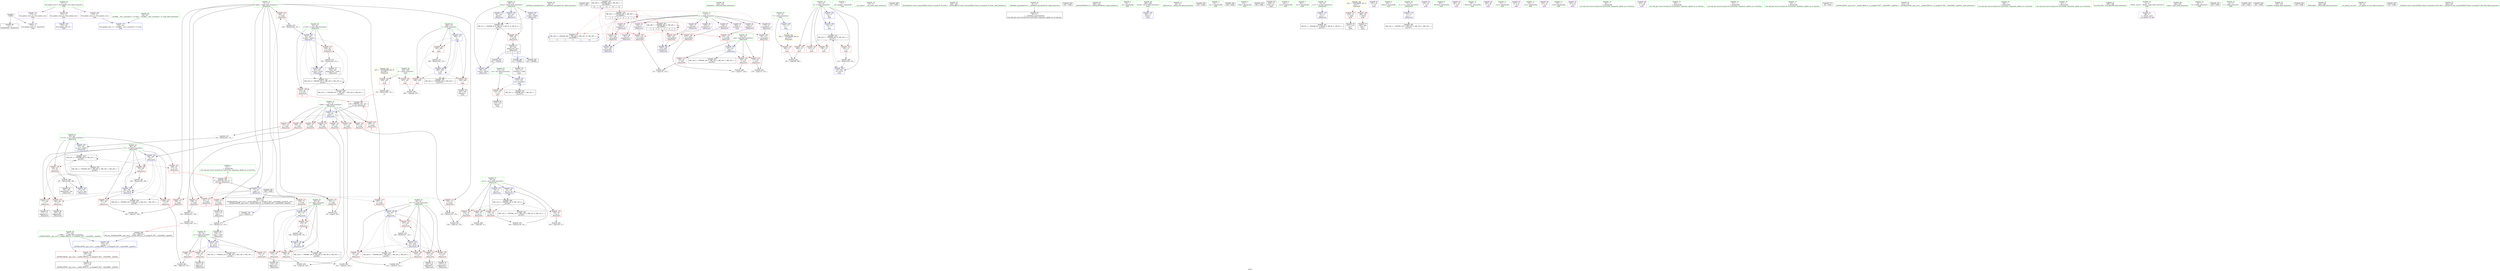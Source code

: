 digraph "SVFG" {
	label="SVFG";

	Node0x5579e8020660 [shape=record,color=grey,label="{NodeID: 0\nNullPtr}"];
	Node0x5579e8020660 -> Node0x5579e8045aa0[style=solid];
	Node0x5579e8020660 -> Node0x5579e804c680[style=solid];
	Node0x5579e8049190 [shape=record,color=grey,label="{NodeID: 277\n109 = Binary(107, 108, )\n}"];
	Node0x5579e8049190 -> Node0x5579e8048d10[style=solid];
	Node0x5579e80479e0 [shape=record,color=blue,label="{NodeID: 194\n69\<--243\nretval\<--call56\n_Z6mysortii\n}"];
	Node0x5579e80479e0 -> Node0x5579e8060c80[style=dashed];
	Node0x5579e80443f0 [shape=record,color=red,label="{NodeID: 111\n108\<--71\n\<--l.addr\n_Z6mysortii\n}"];
	Node0x5579e80443f0 -> Node0x5579e8049190[style=solid];
	Node0x5579e8042de0 [shape=record,color=green,label="{NodeID: 28\n46\<--47\n_ZNSt8ios_base4InitC1Ev\<--_ZNSt8ios_base4InitC1Ev_field_insensitive\n}"];
	Node0x5579e804dc30 [shape=record,color=black,label="{NodeID: 388\n326 = PHI()\n}"];
	Node0x5579e8062580 [shape=record,color=black,label="{NodeID: 305\nMR_16V_2 = PHI(MR_16V_3, MR_16V_3, MR_16V_3, MR_16V_1, )\npts\{84 \}\n}"];
	Node0x5579e804ac20 [shape=record,color=red,label="{NodeID: 139\n145\<--85\n\<--i\n_Z6mysortii\n}"];
	Node0x5579e804ac20 -> Node0x5579e8049610[style=solid];
	Node0x5579e80456a0 [shape=record,color=green,label="{NodeID: 56\n323\<--324\n_ZNSolsEi\<--_ZNSolsEi_field_insensitive\n}"];
	Node0x5579e804c2e0 [shape=record,color=blue,label="{NodeID: 167\n14\<--15\ntt\<--\nGlob }"];
	Node0x5579e804c2e0 -> Node0x5579e8047d20[style=dashed];
	Node0x5579e8046e80 [shape=record,color=purple,label="{NodeID: 84\n173\<--8\narrayidx22\<--a\n_Z6mysortii\n}"];
	Node0x5579e8046e80 -> Node0x5579e804b9f0[style=solid];
	Node0x5579e8041430 [shape=record,color=green,label="{NodeID: 1\n7\<--1\n__dso_handle\<--dummyObj\nGlob }"];
	Node0x5579e8049310 [shape=record,color=grey,label="{NodeID: 278\n140 = Binary(139, 141, )\n}"];
	Node0x5579e8049310 -> Node0x5579e804ced0[style=solid];
	Node0x5579e8047ab0 [shape=record,color=blue,label="{NodeID: 195\n69\<--247\nretval\<--\n_Z6mysortii\n}"];
	Node0x5579e8047ab0 -> Node0x5579e8060c80[style=dashed];
	Node0x5579e80444c0 [shape=record,color=red,label="{NodeID: 112\n115\<--71\n\<--l.addr\n_Z6mysortii\n}"];
	Node0x5579e80444c0 -> Node0x5579e8045d70[style=solid];
	Node0x5579e8042ee0 [shape=record,color=green,label="{NodeID: 29\n52\<--53\n__cxa_atexit\<--__cxa_atexit_field_insensitive\n}"];
	Node0x5579e804dd00 [shape=record,color=black,label="{NodeID: 389\n327 = PHI()\n}"];
	Node0x5579e8062a80 [shape=record,color=black,label="{NodeID: 306\nMR_18V_2 = PHI(MR_18V_4, MR_18V_4, MR_18V_4, MR_18V_1, )\npts\{86 \}\n}"];
	Node0x5579e804acf0 [shape=record,color=red,label="{NodeID: 140\n186\<--87\n\<--st_c15\n_Z6mysortii\n}"];
	Node0x5579e804acf0 -> Node0x5579e8052a50[style=solid];
	Node0x5579e80457a0 [shape=record,color=green,label="{NodeID: 57\n328\<--329\n_ZSt4endlIcSt11char_traitsIcEERSt13basic_ostreamIT_T0_ES6_\<--_ZSt4endlIcSt11char_traitsIcEERSt13basic_ostreamIT_T0_ES6__field_insensitive\n}"];
	Node0x5579e804c3b0 [shape=record,color=blue,label="{NodeID: 168\n17\<--15\nT\<--\nGlob }"];
	Node0x5579e804c3b0 -> Node0x5579e806a700[style=dashed];
	Node0x5579e8046f50 [shape=record,color=purple,label="{NodeID: 85\n184\<--8\narrayidx27\<--a\n_Z6mysortii\n}"];
	Node0x5579e8046f50 -> Node0x5579e804bac0[style=solid];
	Node0x5579e80414c0 [shape=record,color=green,label="{NodeID: 2\n15\<--1\n\<--dummyObj\nCan only get source location for instruction, argument, global var or function.|{<s0>12}}"];
	Node0x5579e80414c0:s0 -> Node0x5579e804e1d0[style=solid,color=red];
	Node0x5579e8049490 [shape=record,color=grey,label="{NodeID: 279\n205 = Binary(204, 141, )\n}"];
	Node0x5579e8049490 -> Node0x5579e804d550[style=solid];
	Node0x5579e8047b80 [shape=record,color=blue,label="{NodeID: 196\n253\<--252\n__x.addr\<--__x\n_ZSt5floorIiEN9__gnu_cxx11__enable_ifIXsr12__is_integerIT_EE7__valueEdE6__typeES2_\n}"];
	Node0x5579e8047b80 -> Node0x5579e804bd30[style=dashed];
	Node0x5579e8044590 [shape=record,color=red,label="{NodeID: 113\n125\<--71\n\<--l.addr\n_Z6mysortii\n}"];
	Node0x5579e8044590 -> Node0x5579e804ce00[style=solid];
	Node0x5579e8042fe0 [shape=record,color=green,label="{NodeID: 30\n51\<--57\n_ZNSt8ios_base4InitD1Ev\<--_ZNSt8ios_base4InitD1Ev_field_insensitive\n}"];
	Node0x5579e8042fe0 -> Node0x5579e8045c70[style=solid];
	Node0x5579e804ddd0 [shape=record,color=black,label="{NodeID: 390\n334 = PHI()\n}"];
	Node0x5579e8062f80 [shape=record,color=black,label="{NodeID: 307\nMR_20V_2 = PHI(MR_20V_1, MR_20V_4, MR_20V_1, MR_20V_1, )\npts\{88 \}\n}"];
	Node0x5579e804adc0 [shape=record,color=red,label="{NodeID: 141\n199\<--87\n\<--st_c15\n_Z6mysortii\n|{<s0>4}}"];
	Node0x5579e804adc0:s0 -> Node0x5579e804e1d0[style=solid,color=red];
	Node0x5579e80458a0 [shape=record,color=green,label="{NodeID: 58\n330\<--331\n_ZNSolsEPFRSoS_E\<--_ZNSolsEPFRSoS_E_field_insensitive\n}"];
	Node0x5579e804c480 [shape=record,color=blue,label="{NodeID: 169\n371\<--38\nllvm.global_ctors_0\<--\nGlob }"];
	Node0x5579e8047020 [shape=record,color=purple,label="{NodeID: 86\n191\<--8\narrayidx29\<--a\n_Z6mysortii\n}"];
	Node0x5579e8047020 -> Node0x5579e804d2e0[style=solid];
	Node0x5579e8041550 [shape=record,color=green,label="{NodeID: 3\n19\<--1\n.str\<--dummyObj\nGlob }"];
	Node0x5579e8049610 [shape=record,color=grey,label="{NodeID: 280\n146 = Binary(145, 141, )\n}"];
	Node0x5579e8049610 -> Node0x5579e804cfa0[style=solid];
	Node0x5579e8047c50 [shape=record,color=blue,label="{NodeID: 197\n265\<--15\nretval\<--\nmain\n}"];
	Node0x5579e8044660 [shape=record,color=red,label="{NodeID: 114\n154\<--71\n\<--l.addr\n_Z6mysortii\n}"];
	Node0x5579e8044660 -> Node0x5579e8049010[style=solid];
	Node0x5579e80430e0 [shape=record,color=green,label="{NodeID: 31\n64\<--65\n_Z6mysortii\<--_Z6mysortii_field_insensitive\n}"];
	Node0x5579e804df00 [shape=record,color=black,label="{NodeID: 391\n336 = PHI()\n}"];
	Node0x5579e8063480 [shape=record,color=black,label="{NodeID: 308\nMR_22V_2 = PHI(MR_22V_1, MR_22V_4, MR_22V_1, MR_22V_1, )\npts\{90 \}\n}"];
	Node0x5579e804ae90 [shape=record,color=red,label="{NodeID: 142\n167\<--89\n\<--i17\n_Z6mysortii\n}"];
	Node0x5579e804ae90 -> Node0x5579e8054de0[style=solid];
	Node0x5579e80459a0 [shape=record,color=green,label="{NodeID: 59\n39\<--367\n_GLOBAL__sub_I_junsuper17_0_0.cpp\<--_GLOBAL__sub_I_junsuper17_0_0.cpp_field_insensitive\n}"];
	Node0x5579e80459a0 -> Node0x5579e804c580[style=solid];
	Node0x5579e804c580 [shape=record,color=blue,label="{NodeID: 170\n372\<--39\nllvm.global_ctors_1\<--_GLOBAL__sub_I_junsuper17_0_0.cpp\nGlob }"];
	Node0x5579e80470f0 [shape=record,color=purple,label="{NodeID: 87\n216\<--8\narrayidx42\<--a\n_Z6mysortii\n}"];
	Node0x5579e80470f0 -> Node0x5579e804bb90[style=solid];
	Node0x5579e80415e0 [shape=record,color=green,label="{NodeID: 4\n21\<--1\n.str.1\<--dummyObj\nGlob }"];
	Node0x5579e8049790 [shape=record,color=grey,label="{NodeID: 281\n159 = cmp(158, 15, )\n}"];
	Node0x5579e8047d20 [shape=record,color=blue,label="{NodeID: 198\n14\<--141\ntt\<--\nmain\n}"];
	Node0x5579e8047d20 -> Node0x5579e8066f80[style=dashed];
	Node0x5579e80498a0 [shape=record,color=red,label="{NodeID: 115\n168\<--71\n\<--l.addr\n_Z6mysortii\n}"];
	Node0x5579e80498a0 -> Node0x5579e8054de0[style=solid];
	Node0x5579e80431e0 [shape=record,color=green,label="{NodeID: 32\n69\<--70\nretval\<--retval_field_insensitive\n_Z6mysortii\n}"];
	Node0x5579e80431e0 -> Node0x5579e8044250[style=solid];
	Node0x5579e80431e0 -> Node0x5579e804c920[style=solid];
	Node0x5579e80431e0 -> Node0x5579e804d480[style=solid];
	Node0x5579e80431e0 -> Node0x5579e80479e0[style=solid];
	Node0x5579e80431e0 -> Node0x5579e8047ab0[style=solid];
	Node0x5579e804e000 [shape=record,color=black,label="{NodeID: 392\n338 = PHI()\n}"];
	Node0x5579e8063980 [shape=record,color=black,label="{NodeID: 309\nMR_24V_2 = PHI(MR_24V_1, MR_24V_1, MR_24V_4, MR_24V_1, )\npts\{92 \}\n}"];
	Node0x5579e804af60 [shape=record,color=red,label="{NodeID: 143\n171\<--89\n\<--i17\n_Z6mysortii\n}"];
	Node0x5579e804af60 -> Node0x5579e80460b0[style=solid];
	Node0x5579e8045aa0 [shape=record,color=black,label="{NodeID: 60\n2\<--3\ndummyVal\<--dummyVal\n}"];
	Node0x5579e804c680 [shape=record,color=blue, style = dotted,label="{NodeID: 171\n373\<--3\nllvm.global_ctors_2\<--dummyVal\nGlob }"];
	Node0x5579e80471c0 [shape=record,color=purple,label="{NodeID: 88\n227\<--8\narrayidx48\<--a\n_Z6mysortii\n}"];
	Node0x5579e80471c0 -> Node0x5579e804bc60[style=solid];
	Node0x5579e8041e20 [shape=record,color=green,label="{NodeID: 5\n23\<--1\nstdin\<--dummyObj\nGlob }"];
	Node0x5579e8054de0 [shape=record,color=grey,label="{NodeID: 282\n169 = cmp(167, 168, )\n}"];
	Node0x5579e8047df0 [shape=record,color=blue,label="{NodeID: 199\n269\<--15\ni\<--\nmain\n}"];
	Node0x5579e8047df0 -> Node0x5579e804bfa0[style=dashed];
	Node0x5579e8047df0 -> Node0x5579e804c070[style=dashed];
	Node0x5579e8047df0 -> Node0x5579e804c140[style=dashed];
	Node0x5579e8047df0 -> Node0x5579e8047ec0[style=dashed];
	Node0x5579e8047df0 -> Node0x5579e8067480[style=dashed];
	Node0x5579e8049970 [shape=record,color=red,label="{NodeID: 116\n204\<--71\n\<--l.addr\n_Z6mysortii\n}"];
	Node0x5579e8049970 -> Node0x5579e8049490[style=solid];
	Node0x5579e80432b0 [shape=record,color=green,label="{NodeID: 33\n71\<--72\nl.addr\<--l.addr_field_insensitive\n_Z6mysortii\n}"];
	Node0x5579e80432b0 -> Node0x5579e8044320[style=solid];
	Node0x5579e80432b0 -> Node0x5579e80443f0[style=solid];
	Node0x5579e80432b0 -> Node0x5579e80444c0[style=solid];
	Node0x5579e80432b0 -> Node0x5579e8044590[style=solid];
	Node0x5579e80432b0 -> Node0x5579e8044660[style=solid];
	Node0x5579e80432b0 -> Node0x5579e80498a0[style=solid];
	Node0x5579e80432b0 -> Node0x5579e8049970[style=solid];
	Node0x5579e80432b0 -> Node0x5579e8049a40[style=solid];
	Node0x5579e80432b0 -> Node0x5579e8049b10[style=solid];
	Node0x5579e80432b0 -> Node0x5579e804c780[style=solid];
	Node0x5579e804e100 [shape=record,color=black,label="{NodeID: 393\n339 = PHI()\n}"];
	Node0x5579e8063e80 [shape=record,color=black,label="{NodeID: 310\nMR_26V_2 = PHI(MR_26V_1, MR_26V_1, MR_26V_4, MR_26V_1, )\npts\{94 \}\n}"];
	Node0x5579e804b030 [shape=record,color=red,label="{NodeID: 144\n178\<--89\n\<--i17\n_Z6mysortii\n}"];
	Node0x5579e804b030 -> Node0x5579e80553e0[style=solid];
	Node0x5579e8045ba0 [shape=record,color=black,label="{NodeID: 61\n264\<--15\nmain_ret\<--\nmain\n}"];
	Node0x5579e804c780 [shape=record,color=blue,label="{NodeID: 172\n71\<--67\nl.addr\<--l\n_Z6mysortii\n}"];
	Node0x5579e804c780 -> Node0x5579e8044320[style=dashed];
	Node0x5579e804c780 -> Node0x5579e80443f0[style=dashed];
	Node0x5579e804c780 -> Node0x5579e80444c0[style=dashed];
	Node0x5579e804c780 -> Node0x5579e8044590[style=dashed];
	Node0x5579e804c780 -> Node0x5579e8044660[style=dashed];
	Node0x5579e804c780 -> Node0x5579e80498a0[style=dashed];
	Node0x5579e804c780 -> Node0x5579e8049970[style=dashed];
	Node0x5579e804c780 -> Node0x5579e8049a40[style=dashed];
	Node0x5579e804c780 -> Node0x5579e8049b10[style=dashed];
	Node0x5579e8047290 [shape=record,color=purple,label="{NodeID: 89\n233\<--8\narrayidx51\<--a\n_Z6mysortii\n}"];
	Node0x5579e8047290 -> Node0x5579e8047840[style=solid];
	Node0x5579e8041eb0 [shape=record,color=green,label="{NodeID: 6\n24\<--1\n.str.2\<--dummyObj\nGlob }"];
	Node0x5579e8054f60 [shape=record,color=grey,label="{NodeID: 283\n223 = cmp(221, 222, )\n}"];
	Node0x5579e8047ec0 [shape=record,color=blue,label="{NodeID: 200\n269\<--306\ni\<--inc\nmain\n}"];
	Node0x5579e8047ec0 -> Node0x5579e804bfa0[style=dashed];
	Node0x5579e8047ec0 -> Node0x5579e804c070[style=dashed];
	Node0x5579e8047ec0 -> Node0x5579e804c140[style=dashed];
	Node0x5579e8047ec0 -> Node0x5579e8047ec0[style=dashed];
	Node0x5579e8047ec0 -> Node0x5579e8067480[style=dashed];
	Node0x5579e8049a40 [shape=record,color=red,label="{NodeID: 117\n207\<--71\n\<--l.addr\n_Z6mysortii\n}"];
	Node0x5579e8049a40 -> Node0x5579e804d620[style=solid];
	Node0x5579e8043380 [shape=record,color=green,label="{NodeID: 34\n73\<--74\nr.addr\<--r.addr_field_insensitive\n_Z6mysortii\n}"];
	Node0x5579e8043380 -> Node0x5579e8049be0[style=solid];
	Node0x5579e8043380 -> Node0x5579e8049cb0[style=solid];
	Node0x5579e8043380 -> Node0x5579e8049d80[style=solid];
	Node0x5579e8043380 -> Node0x5579e8049e50[style=solid];
	Node0x5579e8043380 -> Node0x5579e8049f20[style=solid];
	Node0x5579e8043380 -> Node0x5579e8049ff0[style=solid];
	Node0x5579e8043380 -> Node0x5579e804a0c0[style=solid];
	Node0x5579e8043380 -> Node0x5579e804a190[style=solid];
	Node0x5579e8043380 -> Node0x5579e804c850[style=solid];
	Node0x5579e804e1d0 [shape=record,color=black,label="{NodeID: 394\n67 = PHI(199, 241, 15, )\n0th arg _Z6mysortii }"];
	Node0x5579e804e1d0 -> Node0x5579e804c780[style=solid];
	Node0x5579e8064380 [shape=record,color=black,label="{NodeID: 311\nMR_28V_2 = PHI(MR_28V_1, MR_28V_6, MR_28V_10, MR_28V_1, )\npts\{90000 \}\n|{<s0>4|<s1>5|<s2>12}}"];
	Node0x5579e8064380:s0 -> Node0x5579e8064380[style=dashed,color=blue];
	Node0x5579e8064380:s1 -> Node0x5579e8064380[style=dashed,color=blue];
	Node0x5579e8064380:s2 -> Node0x5579e8067e80[style=dashed,color=blue];
	Node0x5579e804b100 [shape=record,color=red,label="{NodeID: 145\n182\<--89\n\<--i17\n_Z6mysortii\n}"];
	Node0x5579e804b100 -> Node0x5579e8046180[style=solid];
	Node0x5579e8045c70 [shape=record,color=black,label="{NodeID: 62\n50\<--51\n\<--_ZNSt8ios_base4InitD1Ev\nCan only get source location for instruction, argument, global var or function.}"];
	Node0x5579e804c850 [shape=record,color=blue,label="{NodeID: 173\n73\<--68\nr.addr\<--r\n_Z6mysortii\n}"];
	Node0x5579e804c850 -> Node0x5579e8049be0[style=dashed];
	Node0x5579e804c850 -> Node0x5579e8049cb0[style=dashed];
	Node0x5579e804c850 -> Node0x5579e8049d80[style=dashed];
	Node0x5579e804c850 -> Node0x5579e8049e50[style=dashed];
	Node0x5579e804c850 -> Node0x5579e8049f20[style=dashed];
	Node0x5579e804c850 -> Node0x5579e8049ff0[style=dashed];
	Node0x5579e804c850 -> Node0x5579e804a0c0[style=dashed];
	Node0x5579e804c850 -> Node0x5579e804a190[style=dashed];
	Node0x5579e8047360 [shape=record,color=purple,label="{NodeID: 90\n302\<--8\narrayidx\<--a\nmain\n}"];
	Node0x5579e8041f40 [shape=record,color=green,label="{NodeID: 7\n26\<--1\n.str.3\<--dummyObj\nGlob }"];
	Node0x5579e80550e0 [shape=record,color=grey,label="{NodeID: 284\n176 = cmp(174, 175, )\n}"];
	Node0x5579e8047f90 [shape=record,color=blue,label="{NodeID: 201\n271\<--312\nres\<--frombool\nmain\n}"];
	Node0x5579e8047f90 -> Node0x5579e804c210[style=dashed];
	Node0x5579e8047f90 -> Node0x5579e8067980[style=dashed];
	Node0x5579e8049b10 [shape=record,color=red,label="{NodeID: 118\n241\<--71\n\<--l.addr\n_Z6mysortii\n|{<s0>5}}"];
	Node0x5579e8049b10:s0 -> Node0x5579e804e1d0[style=solid,color=red];
	Node0x5579e8043450 [shape=record,color=green,label="{NodeID: 35\n75\<--76\nst_b\<--st_b_field_insensitive\n_Z6mysortii\n}"];
	Node0x5579e8043450 -> Node0x5579e804c9f0[style=solid];
	Node0x5579e804e570 [shape=record,color=black,label="{NodeID: 395\n68 = PHI(200, 242, 310, )\n1st arg _Z6mysortii }"];
	Node0x5579e804e570 -> Node0x5579e804c850[style=solid];
	Node0x5579e804b1d0 [shape=record,color=red,label="{NodeID: 146\n195\<--89\n\<--i17\n_Z6mysortii\n}"];
	Node0x5579e804b1d0 -> Node0x5579e8052750[style=solid];
	Node0x5579e8045d70 [shape=record,color=black,label="{NodeID: 63\n116\<--115\nconv\<--\n_Z6mysortii\n}"];
	Node0x5579e8045d70 -> Node0x5579e8048b90[style=solid];
	Node0x5579e806a510 [shape=record,color=yellow,style=double,label="{NodeID: 340\n32V_1 = ENCHI(MR_32V_0)\npts\{1 \}\nFun[main]}"];
	Node0x5579e806a510 -> Node0x5579e80440b0[style=dashed];
	Node0x5579e806a510 -> Node0x5579e8044180[style=dashed];
	Node0x5579e804c920 [shape=record,color=blue,label="{NodeID: 174\n69\<--102\nretval\<--\n_Z6mysortii\n}"];
	Node0x5579e804c920 -> Node0x5579e8060c80[style=dashed];
	Node0x5579e8047430 [shape=record,color=purple,label="{NodeID: 91\n275\<--19\n\<--.str\nmain\n}"];
	Node0x5579e8041fd0 [shape=record,color=green,label="{NodeID: 8\n28\<--1\nstdout\<--dummyObj\nGlob }"];
	Node0x5579e8055260 [shape=record,color=grey,label="{NodeID: 285\n130 = cmp(128, 129, )\n}"];
	Node0x5579e8048060 [shape=record,color=blue,label="{NodeID: 202\n14\<--343\ntt\<--inc18\nmain\n}"];
	Node0x5579e8048060 -> Node0x5579e8066f80[style=dashed];
	Node0x5579e8049be0 [shape=record,color=red,label="{NodeID: 119\n98\<--73\n\<--r.addr\n_Z6mysortii\n}"];
	Node0x5579e8049be0 -> Node0x5579e8055e60[style=solid];
	Node0x5579e8043520 [shape=record,color=green,label="{NodeID: 36\n77\<--78\nst_c\<--st_c_field_insensitive\n_Z6mysortii\n}"];
	Node0x5579e8043520 -> Node0x5579e804cac0[style=solid];
	Node0x5579e804e730 [shape=record,color=black,label="{NodeID: 396\n252 = PHI(110, )\n0th arg _ZSt5floorIiEN9__gnu_cxx11__enable_ifIXsr12__is_integerIT_EE7__valueEdE6__typeES2_ }"];
	Node0x5579e804e730 -> Node0x5579e8047b80[style=solid];
	Node0x5579e804b2a0 [shape=record,color=red,label="{NodeID: 147\n229\<--91\n\<--st_b35\n_Z6mysortii\n}"];
	Node0x5579e804b2a0 -> Node0x5579e8048a10[style=solid];
	Node0x5579e8045e40 [shape=record,color=black,label="{NodeID: 64\n118\<--117\nconv1\<--add\n_Z6mysortii\n}"];
	Node0x5579e8045e40 -> Node0x5579e804cc60[style=solid];
	Node0x5579e804c9f0 [shape=record,color=blue,label="{NodeID: 175\n75\<--15\nst_b\<--\n_Z6mysortii\n}"];
	Node0x5579e804c9f0 -> Node0x5579e8061180[style=dashed];
	Node0x5579e8047500 [shape=record,color=purple,label="{NodeID: 92\n276\<--21\n\<--.str.1\nmain\n}"];
	Node0x5579e8042060 [shape=record,color=green,label="{NodeID: 9\n29\<--1\n_ZSt3cin\<--dummyObj\nGlob }"];
	Node0x5579e80553e0 [shape=record,color=grey,label="{NodeID: 286\n180 = cmp(178, 179, )\n}"];
	Node0x5579e8049cb0 [shape=record,color=red,label="{NodeID: 120\n107\<--73\n\<--r.addr\n_Z6mysortii\n}"];
	Node0x5579e8049cb0 -> Node0x5579e8049190[style=solid];
	Node0x5579e80435f0 [shape=record,color=green,label="{NodeID: 37\n79\<--80\ncnt_b\<--cnt_b_field_insensitive\n_Z6mysortii\n}"];
	Node0x5579e80435f0 -> Node0x5579e804a260[style=solid];
	Node0x5579e80435f0 -> Node0x5579e804a330[style=solid];
	Node0x5579e80435f0 -> Node0x5579e804a400[style=solid];
	Node0x5579e80435f0 -> Node0x5579e804a4d0[style=solid];
	Node0x5579e80435f0 -> Node0x5579e804cb90[style=solid];
	Node0x5579e80435f0 -> Node0x5579e804ced0[style=solid];
	Node0x5579e804b370 [shape=record,color=red,label="{NodeID: 148\n242\<--91\n\<--st_b35\n_Z6mysortii\n|{<s0>5}}"];
	Node0x5579e804b370:s0 -> Node0x5579e804e570[style=solid,color=red];
	Node0x5579e8045f10 [shape=record,color=black,label="{NodeID: 65\n121\<--120\nidxprom\<--\n_Z6mysortii\n}"];
	Node0x5579e806a700 [shape=record,color=yellow,style=double,label="{NodeID: 342\n36V_1 = ENCHI(MR_36V_0)\npts\{18 \}\nFun[main]}"];
	Node0x5579e806a700 -> Node0x5579e8043fe0[style=dashed];
	Node0x5579e804cac0 [shape=record,color=blue,label="{NodeID: 176\n77\<--15\nst_c\<--\n_Z6mysortii\n}"];
	Node0x5579e804cac0 -> Node0x5579e8061680[style=dashed];
	Node0x5579e80475d0 [shape=record,color=purple,label="{NodeID: 93\n281\<--24\n\<--.str.2\nmain\n}"];
	Node0x5579e80420f0 [shape=record,color=green,label="{NodeID: 10\n30\<--1\n_ZSt4cout\<--dummyObj\nGlob }"];
	Node0x5579e8055560 [shape=record,color=grey,label="{NodeID: 287\n137 = cmp(135, 136, )\n}"];
	Node0x5579e8049d80 [shape=record,color=red,label="{NodeID: 121\n129\<--73\n\<--r.addr\n_Z6mysortii\n}"];
	Node0x5579e8049d80 -> Node0x5579e8055260[style=solid];
	Node0x5579e80436c0 [shape=record,color=green,label="{NodeID: 38\n81\<--82\nk\<--k_field_insensitive\n_Z6mysortii\n}"];
	Node0x5579e80436c0 -> Node0x5579e804a5a0[style=solid];
	Node0x5579e80436c0 -> Node0x5579e804a670[style=solid];
	Node0x5579e80436c0 -> Node0x5579e804a740[style=solid];
	Node0x5579e80436c0 -> Node0x5579e804cc60[style=solid];
	Node0x5579e804b440 [shape=record,color=red,label="{NodeID: 149\n210\<--93\n\<--i37\n_Z6mysortii\n}"];
	Node0x5579e804b440 -> Node0x5579e8055ce0[style=solid];
	Node0x5579e8045fe0 [shape=record,color=black,label="{NodeID: 66\n133\<--132\nidxprom3\<--\n_Z6mysortii\n}"];
	Node0x5579e804cb90 [shape=record,color=blue,label="{NodeID: 177\n79\<--15\ncnt_b\<--\n_Z6mysortii\n}"];
	Node0x5579e804cb90 -> Node0x5579e8060280[style=dashed];
	Node0x5579e80476a0 [shape=record,color=purple,label="{NodeID: 94\n282\<--26\n\<--.str.3\nmain\n}"];
	Node0x5579e8042180 [shape=record,color=green,label="{NodeID: 11\n31\<--1\n.str.4\<--dummyObj\nGlob }"];
	Node0x5579e80556e0 [shape=record,color=grey,label="{NodeID: 288\n219 = cmp(217, 218, )\n}"];
	Node0x5579e8049e50 [shape=record,color=red,label="{NodeID: 122\n153\<--73\n\<--r.addr\n_Z6mysortii\n}"];
	Node0x5579e8049e50 -> Node0x5579e8049010[style=solid];
	Node0x5579e8043790 [shape=record,color=green,label="{NodeID: 39\n83\<--84\nmid\<--mid_field_insensitive\n_Z6mysortii\n}"];
	Node0x5579e8043790 -> Node0x5579e804a810[style=solid];
	Node0x5579e8043790 -> Node0x5579e804a8e0[style=solid];
	Node0x5579e8043790 -> Node0x5579e804a9b0[style=solid];
	Node0x5579e8043790 -> Node0x5579e804cd30[style=solid];
	Node0x5579e8066080 [shape=record,color=black,label="{NodeID: 316\nMR_20V_4 = PHI(MR_20V_6, MR_20V_3, )\npts\{88 \}\n}"];
	Node0x5579e8066080 -> Node0x5579e804acf0[style=dashed];
	Node0x5579e8066080 -> Node0x5579e804adc0[style=dashed];
	Node0x5579e8066080 -> Node0x5579e804d210[style=dashed];
	Node0x5579e8066080 -> Node0x5579e8062f80[style=dashed];
	Node0x5579e8066080 -> Node0x5579e8066080[style=dashed];
	Node0x5579e804b510 [shape=record,color=red,label="{NodeID: 150\n214\<--93\n\<--i37\n_Z6mysortii\n}"];
	Node0x5579e804b510 -> Node0x5579e8046320[style=solid];
	Node0x5579e80460b0 [shape=record,color=black,label="{NodeID: 67\n172\<--171\nidxprom21\<--\n_Z6mysortii\n}"];
	Node0x5579e806a8c0 [shape=record,color=yellow,style=double,label="{NodeID: 344\n40V_1 = ENCHI(MR_40V_0)\npts\{268 \}\nFun[main]}"];
	Node0x5579e806a8c0 -> Node0x5579e804be00[style=dashed];
	Node0x5579e806a8c0 -> Node0x5579e804bed0[style=dashed];
	Node0x5579e804cc60 [shape=record,color=blue,label="{NodeID: 178\n81\<--118\nk\<--conv1\n_Z6mysortii\n}"];
	Node0x5579e804cc60 -> Node0x5579e804a5a0[style=dashed];
	Node0x5579e804cc60 -> Node0x5579e804a670[style=dashed];
	Node0x5579e804cc60 -> Node0x5579e804a740[style=dashed];
	Node0x5579e804cc60 -> Node0x5579e8062080[style=dashed];
	Node0x5579e8047770 [shape=record,color=purple,label="{NodeID: 95\n317\<--31\n\<--.str.4\nmain\n}"];
	Node0x5579e8042210 [shape=record,color=green,label="{NodeID: 12\n33\<--1\n.str.5\<--dummyObj\nGlob }"];
	Node0x5579e8055860 [shape=record,color=grey,label="{NodeID: 289\n150 = cmp(149, 15, )\n}"];
	Node0x5579e8049f20 [shape=record,color=red,label="{NodeID: 123\n161\<--73\n\<--r.addr\n_Z6mysortii\n}"];
	Node0x5579e8049f20 -> Node0x5579e8052bd0[style=solid];
	Node0x5579e8043860 [shape=record,color=green,label="{NodeID: 40\n85\<--86\ni\<--i_field_insensitive\n_Z6mysortii\n}"];
	Node0x5579e8043860 -> Node0x5579e804aa80[style=solid];
	Node0x5579e8043860 -> Node0x5579e804ab50[style=solid];
	Node0x5579e8043860 -> Node0x5579e804ac20[style=solid];
	Node0x5579e8043860 -> Node0x5579e804ce00[style=solid];
	Node0x5579e8043860 -> Node0x5579e804cfa0[style=solid];
	Node0x5579e804b5e0 [shape=record,color=red,label="{NodeID: 151\n221\<--93\n\<--i37\n_Z6mysortii\n}"];
	Node0x5579e804b5e0 -> Node0x5579e8054f60[style=solid];
	Node0x5579e8046180 [shape=record,color=black,label="{NodeID: 68\n183\<--182\nidxprom26\<--\n_Z6mysortii\n}"];
	Node0x5579e804cd30 [shape=record,color=blue,label="{NodeID: 179\n83\<--123\nmid\<--\n_Z6mysortii\n}"];
	Node0x5579e804cd30 -> Node0x5579e804a810[style=dashed];
	Node0x5579e804cd30 -> Node0x5579e804a8e0[style=dashed];
	Node0x5579e804cd30 -> Node0x5579e804a9b0[style=dashed];
	Node0x5579e804cd30 -> Node0x5579e8062580[style=dashed];
	Node0x5579e8044750 [shape=record,color=purple,label="{NodeID: 96\n333\<--31\n\<--.str.4\nmain\n}"];
	Node0x5579e80422a0 [shape=record,color=green,label="{NodeID: 13\n35\<--1\n.str.6\<--dummyObj\nGlob }"];
	Node0x5579e80559e0 [shape=record,color=grey,label="{NodeID: 290\n298 = cmp(296, 297, )\n}"];
	Node0x5579e8049ff0 [shape=record,color=red,label="{NodeID: 124\n164\<--73\n\<--r.addr\n_Z6mysortii\n}"];
	Node0x5579e8049ff0 -> Node0x5579e804d140[style=solid];
	Node0x5579e8043930 [shape=record,color=green,label="{NodeID: 41\n87\<--88\nst_c15\<--st_c15_field_insensitive\n_Z6mysortii\n}"];
	Node0x5579e8043930 -> Node0x5579e804acf0[style=solid];
	Node0x5579e8043930 -> Node0x5579e804adc0[style=solid];
	Node0x5579e8043930 -> Node0x5579e804d070[style=solid];
	Node0x5579e8043930 -> Node0x5579e804d210[style=solid];
	Node0x5579e8066a80 [shape=record,color=black,label="{NodeID: 318\nMR_28V_3 = PHI(MR_28V_5, MR_28V_1, )\npts\{90000 \}\n|{|<s4>4|<s5>4|<s6>4|<s7>4|<s8>4}}"];
	Node0x5579e8066a80 -> Node0x5579e804b9f0[style=dashed];
	Node0x5579e8066a80 -> Node0x5579e804bac0[style=dashed];
	Node0x5579e8066a80 -> Node0x5579e804d2e0[style=dashed];
	Node0x5579e8066a80 -> Node0x5579e8066a80[style=dashed];
	Node0x5579e8066a80:s4 -> Node0x5579e804b850[style=dashed,color=red];
	Node0x5579e8066a80:s5 -> Node0x5579e804b920[style=dashed,color=red];
	Node0x5579e8066a80:s6 -> Node0x5579e805fd80[style=dashed,color=red];
	Node0x5579e8066a80:s7 -> Node0x5579e8064380[style=dashed,color=red];
	Node0x5579e8066a80:s8 -> Node0x5579e8066a80[style=dashed,color=red];
	Node0x5579e804b6b0 [shape=record,color=red,label="{NodeID: 152\n225\<--93\n\<--i37\n_Z6mysortii\n}"];
	Node0x5579e804b6b0 -> Node0x5579e80463f0[style=solid];
	Node0x5579e8046250 [shape=record,color=black,label="{NodeID: 69\n190\<--187\nidxprom28\<--dec\n_Z6mysortii\n}"];
	Node0x5579e804ce00 [shape=record,color=blue,label="{NodeID: 180\n85\<--125\ni\<--\n_Z6mysortii\n}"];
	Node0x5579e804ce00 -> Node0x5579e804aa80[style=dashed];
	Node0x5579e804ce00 -> Node0x5579e804ab50[style=dashed];
	Node0x5579e804ce00 -> Node0x5579e804ac20[style=dashed];
	Node0x5579e804ce00 -> Node0x5579e804cfa0[style=dashed];
	Node0x5579e804ce00 -> Node0x5579e8062a80[style=dashed];
	Node0x5579e8044820 [shape=record,color=purple,label="{NodeID: 97\n325\<--33\n\<--.str.5\nmain\n}"];
	Node0x5579e8042330 [shape=record,color=green,label="{NodeID: 14\n38\<--1\n\<--dummyObj\nCan only get source location for instruction, argument, global var or function.}"];
	Node0x5579e8055b60 [shape=record,color=grey,label="{NodeID: 291\n156 = cmp(152, 155, )\n}"];
	Node0x5579e804a0c0 [shape=record,color=red,label="{NodeID: 125\n200\<--73\n\<--r.addr\n_Z6mysortii\n|{<s0>4}}"];
	Node0x5579e804a0c0:s0 -> Node0x5579e804e570[style=solid,color=red];
	Node0x5579e8043a00 [shape=record,color=green,label="{NodeID: 42\n89\<--90\ni17\<--i17_field_insensitive\n_Z6mysortii\n}"];
	Node0x5579e8043a00 -> Node0x5579e804ae90[style=solid];
	Node0x5579e8043a00 -> Node0x5579e804af60[style=solid];
	Node0x5579e8043a00 -> Node0x5579e804b030[style=solid];
	Node0x5579e8043a00 -> Node0x5579e804b100[style=solid];
	Node0x5579e8043a00 -> Node0x5579e804b1d0[style=solid];
	Node0x5579e8043a00 -> Node0x5579e804d140[style=solid];
	Node0x5579e8043a00 -> Node0x5579e804d3b0[style=solid];
	Node0x5579e8066f80 [shape=record,color=black,label="{NodeID: 319\nMR_34V_3 = PHI(MR_34V_4, MR_34V_2, )\npts\{16 \}\n}"];
	Node0x5579e8066f80 -> Node0x5579e8044cc0[style=dashed];
	Node0x5579e8066f80 -> Node0x5579e8044d90[style=dashed];
	Node0x5579e8066f80 -> Node0x5579e8044e60[style=dashed];
	Node0x5579e8066f80 -> Node0x5579e8043f10[style=dashed];
	Node0x5579e8066f80 -> Node0x5579e8048060[style=dashed];
	Node0x5579e804b780 [shape=record,color=red,label="{NodeID: 153\n237\<--93\n\<--i37\n_Z6mysortii\n}"];
	Node0x5579e804b780 -> Node0x5579e8048e90[style=solid];
	Node0x5579e8046320 [shape=record,color=black,label="{NodeID: 70\n215\<--214\nidxprom41\<--\n_Z6mysortii\n}"];
	Node0x5579e804ced0 [shape=record,color=blue,label="{NodeID: 181\n79\<--140\ncnt_b\<--inc\n_Z6mysortii\n}"];
	Node0x5579e804ced0 -> Node0x5579e8060280[style=dashed];
	Node0x5579e80448f0 [shape=record,color=purple,label="{NodeID: 98\n337\<--35\n\<--.str.6\nmain\n}"];
	Node0x5579e80423c0 [shape=record,color=green,label="{NodeID: 15\n102\<--1\n\<--dummyObj\nCan only get source location for instruction, argument, global var or function.}"];
	Node0x5579e8055ce0 [shape=record,color=grey,label="{NodeID: 292\n212 = cmp(210, 211, )\n}"];
	Node0x5579e804a190 [shape=record,color=red,label="{NodeID: 126\n211\<--73\n\<--r.addr\n_Z6mysortii\n}"];
	Node0x5579e804a190 -> Node0x5579e8055ce0[style=solid];
	Node0x5579e8043ad0 [shape=record,color=green,label="{NodeID: 43\n91\<--92\nst_b35\<--st_b35_field_insensitive\n_Z6mysortii\n}"];
	Node0x5579e8043ad0 -> Node0x5579e804b2a0[style=solid];
	Node0x5579e8043ad0 -> Node0x5579e804b370[style=solid];
	Node0x5579e8043ad0 -> Node0x5579e804d550[style=solid];
	Node0x5579e8043ad0 -> Node0x5579e804d6f0[style=solid];
	Node0x5579e8067480 [shape=record,color=black,label="{NodeID: 320\nMR_42V_2 = PHI(MR_42V_4, MR_42V_1, )\npts\{270 \}\n}"];
	Node0x5579e8067480 -> Node0x5579e8047df0[style=dashed];
	Node0x5579e804b850 [shape=record,color=red,label="{NodeID: 154\n123\<--122\n\<--arrayidx\n_Z6mysortii\n}"];
	Node0x5579e804b850 -> Node0x5579e804cd30[style=solid];
	Node0x5579e80463f0 [shape=record,color=black,label="{NodeID: 71\n226\<--225\nidxprom47\<--\n_Z6mysortii\n}"];
	Node0x5579e804cfa0 [shape=record,color=blue,label="{NodeID: 182\n85\<--146\ni\<--inc8\n_Z6mysortii\n}"];
	Node0x5579e804cfa0 -> Node0x5579e804aa80[style=dashed];
	Node0x5579e804cfa0 -> Node0x5579e804ab50[style=dashed];
	Node0x5579e804cfa0 -> Node0x5579e804ac20[style=dashed];
	Node0x5579e804cfa0 -> Node0x5579e804cfa0[style=dashed];
	Node0x5579e804cfa0 -> Node0x5579e8062a80[style=dashed];
	Node0x5579e80449c0 [shape=record,color=purple,label="{NodeID: 99\n371\<--37\nllvm.global_ctors_0\<--llvm.global_ctors\nGlob }"];
	Node0x5579e80449c0 -> Node0x5579e804c480[style=solid];
	Node0x5579e8042450 [shape=record,color=green,label="{NodeID: 16\n111\<--1\n\<--dummyObj\nCan only get source location for instruction, argument, global var or function.}"];
	Node0x5579e8055e60 [shape=record,color=grey,label="{NodeID: 293\n99 = cmp(97, 98, )\n}"];
	Node0x5579e804a260 [shape=record,color=red,label="{NodeID: 127\n139\<--79\n\<--cnt_b\n_Z6mysortii\n}"];
	Node0x5579e804a260 -> Node0x5579e8049310[style=solid];
	Node0x5579e8043ba0 [shape=record,color=green,label="{NodeID: 44\n93\<--94\ni37\<--i37_field_insensitive\n_Z6mysortii\n}"];
	Node0x5579e8043ba0 -> Node0x5579e804b440[style=solid];
	Node0x5579e8043ba0 -> Node0x5579e804b510[style=solid];
	Node0x5579e8043ba0 -> Node0x5579e804b5e0[style=solid];
	Node0x5579e8043ba0 -> Node0x5579e804b6b0[style=solid];
	Node0x5579e8043ba0 -> Node0x5579e804b780[style=solid];
	Node0x5579e8043ba0 -> Node0x5579e804d620[style=solid];
	Node0x5579e8043ba0 -> Node0x5579e8047910[style=solid];
	Node0x5579e8067980 [shape=record,color=black,label="{NodeID: 321\nMR_44V_2 = PHI(MR_44V_3, MR_44V_1, )\npts\{272 \}\n}"];
	Node0x5579e8067980 -> Node0x5579e8047f90[style=dashed];
	Node0x5579e804b920 [shape=record,color=red,label="{NodeID: 155\n135\<--134\n\<--arrayidx4\n_Z6mysortii\n}"];
	Node0x5579e804b920 -> Node0x5579e8055560[style=solid];
	Node0x5579e80464c0 [shape=record,color=black,label="{NodeID: 72\n232\<--230\nidxprom50\<--inc49\n_Z6mysortii\n}"];
	Node0x5579e80525d0 [shape=record,color=grey,label="{NodeID: 266\n310 = Binary(309, 141, )\n|{<s0>12}}"];
	Node0x5579e80525d0:s0 -> Node0x5579e804e570[style=solid,color=red];
	Node0x5579e804d070 [shape=record,color=blue,label="{NodeID: 183\n87\<--162\nst_c15\<--add16\n_Z6mysortii\n}"];
	Node0x5579e804d070 -> Node0x5579e8066080[style=dashed];
	Node0x5579e8044ac0 [shape=record,color=purple,label="{NodeID: 100\n372\<--37\nllvm.global_ctors_1\<--llvm.global_ctors\nGlob }"];
	Node0x5579e8044ac0 -> Node0x5579e804c580[style=solid];
	Node0x5579e80424e0 [shape=record,color=green,label="{NodeID: 17\n141\<--1\n\<--dummyObj\nCan only get source location for instruction, argument, global var or function.}"];
	Node0x5579e807bd00 [shape=record,color=black,label="{NodeID: 377\n49 = PHI()\n}"];
	Node0x5579e8055fe0 [shape=record,color=grey,label="{NodeID: 294\n291 = cmp(289, 290, )\n}"];
	Node0x5579e804a330 [shape=record,color=red,label="{NodeID: 128\n149\<--79\n\<--cnt_b\n_Z6mysortii\n}"];
	Node0x5579e804a330 -> Node0x5579e8055860[style=solid];
	Node0x5579e8043c70 [shape=record,color=green,label="{NodeID: 45\n113\<--114\n_ZSt5floorIiEN9__gnu_cxx11__enable_ifIXsr12__is_integerIT_EE7__valueEdE6__typeES2_\<--_ZSt5floorIiEN9__gnu_cxx11__enable_ifIXsr12__is_integerIT_EE7__valueEdE6__typeES2__field_insensitive\n}"];
	Node0x5579e8067e80 [shape=record,color=black,label="{NodeID: 322\nMR_28V_2 = PHI(MR_28V_3, MR_28V_1, )\npts\{90000 \}\n|{<s0>12|<s1>12|<s2>12|<s3>12|<s4>12}}"];
	Node0x5579e8067e80:s0 -> Node0x5579e804b850[style=dashed,color=red];
	Node0x5579e8067e80:s1 -> Node0x5579e804b920[style=dashed,color=red];
	Node0x5579e8067e80:s2 -> Node0x5579e805fd80[style=dashed,color=red];
	Node0x5579e8067e80:s3 -> Node0x5579e8064380[style=dashed,color=red];
	Node0x5579e8067e80:s4 -> Node0x5579e8066a80[style=dashed,color=red];
	Node0x5579e804b9f0 [shape=record,color=red,label="{NodeID: 156\n174\<--173\n\<--arrayidx22\n_Z6mysortii\n}"];
	Node0x5579e804b9f0 -> Node0x5579e80550e0[style=solid];
	Node0x5579e8046590 [shape=record,color=black,label="{NodeID: 73\n66\<--249\n_Z6mysortii_ret\<--\n_Z6mysortii\n|{<s0>4|<s1>5|<s2>12}}"];
	Node0x5579e8046590:s0 -> Node0x5579e7d16510[style=solid,color=blue];
	Node0x5579e8046590:s1 -> Node0x5579e807cdc0[style=solid,color=blue];
	Node0x5579e8046590:s2 -> Node0x5579e804d890[style=solid,color=blue];
	Node0x5579e8052750 [shape=record,color=grey,label="{NodeID: 267\n196 = Binary(195, 188, )\n}"];
	Node0x5579e8052750 -> Node0x5579e804d3b0[style=solid];
	Node0x5579e804d140 [shape=record,color=blue,label="{NodeID: 184\n89\<--164\ni17\<--\n_Z6mysortii\n}"];
	Node0x5579e804d140 -> Node0x5579e804ae90[style=dashed];
	Node0x5579e804d140 -> Node0x5579e804af60[style=dashed];
	Node0x5579e804d140 -> Node0x5579e804b030[style=dashed];
	Node0x5579e804d140 -> Node0x5579e804b100[style=dashed];
	Node0x5579e804d140 -> Node0x5579e804b1d0[style=dashed];
	Node0x5579e804d140 -> Node0x5579e804d3b0[style=dashed];
	Node0x5579e804d140 -> Node0x5579e8063480[style=dashed];
	Node0x5579e8044bc0 [shape=record,color=purple,label="{NodeID: 101\n373\<--37\nllvm.global_ctors_2\<--llvm.global_ctors\nGlob }"];
	Node0x5579e8044bc0 -> Node0x5579e804c680[style=solid];
	Node0x5579e8042570 [shape=record,color=green,label="{NodeID: 18\n188\<--1\n\<--dummyObj\nCan only get source location for instruction, argument, global var or function.}"];
	Node0x5579e7d16510 [shape=record,color=black,label="{NodeID: 378\n201 = PHI(66, )\n}"];
	Node0x5579e7d16510 -> Node0x5579e804d480[style=solid];
	Node0x5579e804a400 [shape=record,color=red,label="{NodeID: 129\n152\<--79\n\<--cnt_b\n_Z6mysortii\n}"];
	Node0x5579e804a400 -> Node0x5579e8055b60[style=solid];
	Node0x5579e8043d70 [shape=record,color=green,label="{NodeID: 46\n253\<--254\n__x.addr\<--__x.addr_field_insensitive\n_ZSt5floorIiEN9__gnu_cxx11__enable_ifIXsr12__is_integerIT_EE7__valueEdE6__typeES2_\n}"];
	Node0x5579e8043d70 -> Node0x5579e804bd30[style=solid];
	Node0x5579e8043d70 -> Node0x5579e8047b80[style=solid];
	Node0x5579e8068380 [shape=record,color=black,label="{NodeID: 323\nMR_24V_6 = PHI(MR_24V_5, MR_24V_4, MR_24V_4, )\npts\{92 \}\n}"];
	Node0x5579e8068380 -> Node0x5579e804b2a0[style=dashed];
	Node0x5579e8068380 -> Node0x5579e804b370[style=dashed];
	Node0x5579e8068380 -> Node0x5579e804d6f0[style=dashed];
	Node0x5579e8068380 -> Node0x5579e8063980[style=dashed];
	Node0x5579e8068380 -> Node0x5579e8068380[style=dashed];
	Node0x5579e804bac0 [shape=record,color=red,label="{NodeID: 157\n185\<--184\n\<--arrayidx27\n_Z6mysortii\n}"];
	Node0x5579e804bac0 -> Node0x5579e804d2e0[style=solid];
	Node0x5579e8046660 [shape=record,color=black,label="{NodeID: 74\n257\<--256\nconv\<--\n_ZSt5floorIiEN9__gnu_cxx11__enable_ifIXsr12__is_integerIT_EE7__valueEdE6__typeES2_\n}"];
	Node0x5579e80528d0 [shape=record,color=grey,label="{NodeID: 268\n343 = Binary(342, 141, )\n}"];
	Node0x5579e80528d0 -> Node0x5579e8048060[style=solid];
	Node0x5579e804d210 [shape=record,color=blue,label="{NodeID: 185\n87\<--187\nst_c15\<--dec\n_Z6mysortii\n}"];
	Node0x5579e804d210 -> Node0x5579e8066080[style=dashed];
	Node0x5579e8044cc0 [shape=record,color=red,label="{NodeID: 102\n289\<--14\n\<--tt\nmain\n}"];
	Node0x5579e8044cc0 -> Node0x5579e8055fe0[style=solid];
	Node0x5579e8042600 [shape=record,color=green,label="{NodeID: 19\n247\<--1\n\<--dummyObj\nCan only get source location for instruction, argument, global var or function.}"];
	Node0x5579e807ccc0 [shape=record,color=black,label="{NodeID: 379\n112 = PHI(251, )\n}"];
	Node0x5579e807ccc0 -> Node0x5579e8048b90[style=solid];
	Node0x5579e804a4d0 [shape=record,color=red,label="{NodeID: 130\n158\<--79\n\<--cnt_b\n_Z6mysortii\n}"];
	Node0x5579e804a4d0 -> Node0x5579e8049790[style=solid];
	Node0x5579e8043e40 [shape=record,color=green,label="{NodeID: 47\n259\<--260\nllvm.floor.f64\<--llvm.floor.f64_field_insensitive\n}"];
	Node0x5579e804bb90 [shape=record,color=red,label="{NodeID: 158\n217\<--216\n\<--arrayidx42\n_Z6mysortii\n}"];
	Node0x5579e804bb90 -> Node0x5579e80556e0[style=solid];
	Node0x5579e8046730 [shape=record,color=black,label="{NodeID: 75\n251\<--258\n_ZSt5floorIiEN9__gnu_cxx11__enable_ifIXsr12__is_integerIT_EE7__valueEdE6__typeES2__ret\<--\n_ZSt5floorIiEN9__gnu_cxx11__enable_ifIXsr12__is_integerIT_EE7__valueEdE6__typeES2_\n|{<s0>3}}"];
	Node0x5579e8046730:s0 -> Node0x5579e807ccc0[style=solid,color=blue];
	Node0x5579e8052a50 [shape=record,color=grey,label="{NodeID: 269\n187 = Binary(186, 188, )\n}"];
	Node0x5579e8052a50 -> Node0x5579e8046250[style=solid];
	Node0x5579e8052a50 -> Node0x5579e804d210[style=solid];
	Node0x5579e804d2e0 [shape=record,color=blue,label="{NodeID: 186\n191\<--185\narrayidx29\<--\n_Z6mysortii\n}"];
	Node0x5579e804d2e0 -> Node0x5579e8066a80[style=dashed];
	Node0x5579e8044d90 [shape=record,color=red,label="{NodeID: 103\n321\<--14\n\<--tt\nmain\n}"];
	Node0x5579e80426d0 [shape=record,color=green,label="{NodeID: 20\n4\<--6\n_ZStL8__ioinit\<--_ZStL8__ioinit_field_insensitive\nGlob }"];
	Node0x5579e80426d0 -> Node0x5579e8046c10[style=solid];
	Node0x5579e807cdc0 [shape=record,color=black,label="{NodeID: 380\n243 = PHI(66, )\n}"];
	Node0x5579e807cdc0 -> Node0x5579e80479e0[style=solid];
	Node0x5579e805fd80 [shape=record,color=black,label="{NodeID: 297\nMR_28V_7 = PHI(MR_28V_9, MR_28V_1, )\npts\{90000 \}\n|{|<s4>5|<s5>5|<s6>5|<s7>5|<s8>5}}"];
	Node0x5579e805fd80 -> Node0x5579e804bb90[style=dashed];
	Node0x5579e805fd80 -> Node0x5579e804bc60[style=dashed];
	Node0x5579e805fd80 -> Node0x5579e8047840[style=dashed];
	Node0x5579e805fd80 -> Node0x5579e805fd80[style=dashed];
	Node0x5579e805fd80:s4 -> Node0x5579e804b850[style=dashed,color=red];
	Node0x5579e805fd80:s5 -> Node0x5579e804b920[style=dashed,color=red];
	Node0x5579e805fd80:s6 -> Node0x5579e805fd80[style=dashed,color=red];
	Node0x5579e805fd80:s7 -> Node0x5579e8064380[style=dashed,color=red];
	Node0x5579e805fd80:s8 -> Node0x5579e8066a80[style=dashed,color=red];
	Node0x5579e804a5a0 [shape=record,color=red,label="{NodeID: 131\n120\<--81\n\<--k\n_Z6mysortii\n}"];
	Node0x5579e804a5a0 -> Node0x5579e8045f10[style=solid];
	Node0x5579e8044f60 [shape=record,color=green,label="{NodeID: 48\n262\<--263\nmain\<--main_field_insensitive\n}"];
	Node0x5579e804bc60 [shape=record,color=red,label="{NodeID: 159\n228\<--227\n\<--arrayidx48\n_Z6mysortii\n}"];
	Node0x5579e804bc60 -> Node0x5579e8047840[style=solid];
	Node0x5579e8046800 [shape=record,color=black,label="{NodeID: 76\n277\<--274\ncall\<--\nmain\n}"];
	Node0x5579e8052bd0 [shape=record,color=grey,label="{NodeID: 270\n162 = Binary(161, 141, )\n}"];
	Node0x5579e8052bd0 -> Node0x5579e804d070[style=solid];
	Node0x5579e804d3b0 [shape=record,color=blue,label="{NodeID: 187\n89\<--196\ni17\<--dec32\n_Z6mysortii\n}"];
	Node0x5579e804d3b0 -> Node0x5579e804ae90[style=dashed];
	Node0x5579e804d3b0 -> Node0x5579e804af60[style=dashed];
	Node0x5579e804d3b0 -> Node0x5579e804b030[style=dashed];
	Node0x5579e804d3b0 -> Node0x5579e804b100[style=dashed];
	Node0x5579e804d3b0 -> Node0x5579e804b1d0[style=dashed];
	Node0x5579e804d3b0 -> Node0x5579e804d3b0[style=dashed];
	Node0x5579e804d3b0 -> Node0x5579e8063480[style=dashed];
	Node0x5579e8044e60 [shape=record,color=red,label="{NodeID: 104\n335\<--14\n\<--tt\nmain\n}"];
	Node0x5579e80427a0 [shape=record,color=green,label="{NodeID: 21\n8\<--9\na\<--a_field_insensitive\nGlob }"];
	Node0x5579e80427a0 -> Node0x5579e8046ce0[style=solid];
	Node0x5579e80427a0 -> Node0x5579e8046db0[style=solid];
	Node0x5579e80427a0 -> Node0x5579e8046e80[style=solid];
	Node0x5579e80427a0 -> Node0x5579e8046f50[style=solid];
	Node0x5579e80427a0 -> Node0x5579e8047020[style=solid];
	Node0x5579e80427a0 -> Node0x5579e80470f0[style=solid];
	Node0x5579e80427a0 -> Node0x5579e80471c0[style=solid];
	Node0x5579e80427a0 -> Node0x5579e8047290[style=solid];
	Node0x5579e80427a0 -> Node0x5579e8047360[style=solid];
	Node0x5579e807cf00 [shape=record,color=black,label="{NodeID: 381\n258 = PHI()\n}"];
	Node0x5579e807cf00 -> Node0x5579e8046730[style=solid];
	Node0x5579e8060280 [shape=record,color=black,label="{NodeID: 298\nMR_12V_4 = PHI(MR_12V_6, MR_12V_3, )\npts\{80 \}\n}"];
	Node0x5579e8060280 -> Node0x5579e804a260[style=dashed];
	Node0x5579e8060280 -> Node0x5579e804a330[style=dashed];
	Node0x5579e8060280 -> Node0x5579e804a400[style=dashed];
	Node0x5579e8060280 -> Node0x5579e804a4d0[style=dashed];
	Node0x5579e8060280 -> Node0x5579e804ced0[style=dashed];
	Node0x5579e8060280 -> Node0x5579e8060280[style=dashed];
	Node0x5579e8060280 -> Node0x5579e8061b80[style=dashed];
	Node0x5579e804a670 [shape=record,color=red,label="{NodeID: 132\n179\<--81\n\<--k\n_Z6mysortii\n}"];
	Node0x5579e804a670 -> Node0x5579e80553e0[style=solid];
	Node0x5579e8045060 [shape=record,color=green,label="{NodeID: 49\n265\<--266\nretval\<--retval_field_insensitive\nmain\n}"];
	Node0x5579e8045060 -> Node0x5579e8047c50[style=solid];
	Node0x5579e804bd30 [shape=record,color=red,label="{NodeID: 160\n256\<--253\n\<--__x.addr\n_ZSt5floorIiEN9__gnu_cxx11__enable_ifIXsr12__is_integerIT_EE7__valueEdE6__typeES2_\n}"];
	Node0x5579e804bd30 -> Node0x5579e8046660[style=solid];
	Node0x5579e80468d0 [shape=record,color=black,label="{NodeID: 77\n283\<--280\ncall1\<--\nmain\n}"];
	Node0x5579e8048890 [shape=record,color=grey,label="{NodeID: 271\n306 = Binary(305, 141, )\n}"];
	Node0x5579e8048890 -> Node0x5579e8047ec0[style=solid];
	Node0x5579e804d480 [shape=record,color=blue,label="{NodeID: 188\n69\<--201\nretval\<--call34\n_Z6mysortii\n}"];
	Node0x5579e804d480 -> Node0x5579e8060c80[style=dashed];
	Node0x5579e8043f10 [shape=record,color=red,label="{NodeID: 105\n342\<--14\n\<--tt\nmain\n}"];
	Node0x5579e8043f10 -> Node0x5579e80528d0[style=solid];
	Node0x5579e8042870 [shape=record,color=green,label="{NodeID: 22\n10\<--11\nb\<--b_field_insensitive\nGlob }"];
	Node0x5579e807cfd0 [shape=record,color=black,label="{NodeID: 382\n284 = PHI()\n}"];
	Node0x5579e804a740 [shape=record,color=red,label="{NodeID: 133\n222\<--81\n\<--k\n_Z6mysortii\n}"];
	Node0x5579e804a740 -> Node0x5579e8054f60[style=solid];
	Node0x5579e8045130 [shape=record,color=green,label="{NodeID: 50\n267\<--268\nn\<--n_field_insensitive\nmain\n}"];
	Node0x5579e8045130 -> Node0x5579e804be00[style=solid];
	Node0x5579e8045130 -> Node0x5579e804bed0[style=solid];
	Node0x5579e804be00 [shape=record,color=red,label="{NodeID: 161\n297\<--267\n\<--n\nmain\n}"];
	Node0x5579e804be00 -> Node0x5579e80559e0[style=solid];
	Node0x5579e80469a0 [shape=record,color=black,label="{NodeID: 78\n301\<--300\nidxprom\<--\nmain\n}"];
	Node0x5579e8048a10 [shape=record,color=grey,label="{NodeID: 272\n230 = Binary(229, 141, )\n}"];
	Node0x5579e8048a10 -> Node0x5579e80464c0[style=solid];
	Node0x5579e8048a10 -> Node0x5579e804d6f0[style=solid];
	Node0x5579e804d550 [shape=record,color=blue,label="{NodeID: 189\n91\<--205\nst_b35\<--sub36\n_Z6mysortii\n}"];
	Node0x5579e804d550 -> Node0x5579e804b2a0[style=dashed];
	Node0x5579e804d550 -> Node0x5579e804b370[style=dashed];
	Node0x5579e804d550 -> Node0x5579e804d6f0[style=dashed];
	Node0x5579e804d550 -> Node0x5579e8063980[style=dashed];
	Node0x5579e804d550 -> Node0x5579e8068380[style=dashed];
	Node0x5579e8043fe0 [shape=record,color=red,label="{NodeID: 106\n290\<--17\n\<--T\nmain\n}"];
	Node0x5579e8043fe0 -> Node0x5579e8055fe0[style=solid];
	Node0x5579e8042940 [shape=record,color=green,label="{NodeID: 23\n12\<--13\nc\<--c_field_insensitive\nGlob }"];
	Node0x5579e807d180 [shape=record,color=black,label="{NodeID: 383\n293 = PHI()\n}"];
	Node0x5579e8060c80 [shape=record,color=black,label="{NodeID: 300\nMR_2V_3 = PHI(MR_2V_6, MR_2V_4, MR_2V_5, MR_2V_2, )\npts\{70 \}\n}"];
	Node0x5579e8060c80 -> Node0x5579e8044250[style=dashed];
	Node0x5579e804a810 [shape=record,color=red,label="{NodeID: 134\n136\<--83\n\<--mid\n_Z6mysortii\n}"];
	Node0x5579e804a810 -> Node0x5579e8055560[style=solid];
	Node0x5579e8045200 [shape=record,color=green,label="{NodeID: 51\n269\<--270\ni\<--i_field_insensitive\nmain\n}"];
	Node0x5579e8045200 -> Node0x5579e804bfa0[style=solid];
	Node0x5579e8045200 -> Node0x5579e804c070[style=solid];
	Node0x5579e8045200 -> Node0x5579e804c140[style=solid];
	Node0x5579e8045200 -> Node0x5579e8047df0[style=solid];
	Node0x5579e8045200 -> Node0x5579e8047ec0[style=solid];
	Node0x5579e804bed0 [shape=record,color=red,label="{NodeID: 162\n309\<--267\n\<--n\nmain\n}"];
	Node0x5579e804bed0 -> Node0x5579e80525d0[style=solid];
	Node0x5579e8046a70 [shape=record,color=black,label="{NodeID: 79\n312\<--311\nfrombool\<--call8\nmain\n}"];
	Node0x5579e8046a70 -> Node0x5579e8047f90[style=solid];
	Node0x5579e8048b90 [shape=record,color=grey,label="{NodeID: 273\n117 = Binary(112, 116, )\n}"];
	Node0x5579e8048b90 -> Node0x5579e8045e40[style=solid];
	Node0x5579e804d620 [shape=record,color=blue,label="{NodeID: 190\n93\<--207\ni37\<--\n_Z6mysortii\n}"];
	Node0x5579e804d620 -> Node0x5579e804b440[style=dashed];
	Node0x5579e804d620 -> Node0x5579e804b510[style=dashed];
	Node0x5579e804d620 -> Node0x5579e804b5e0[style=dashed];
	Node0x5579e804d620 -> Node0x5579e804b6b0[style=dashed];
	Node0x5579e804d620 -> Node0x5579e804b780[style=dashed];
	Node0x5579e804d620 -> Node0x5579e8047910[style=dashed];
	Node0x5579e804d620 -> Node0x5579e8063e80[style=dashed];
	Node0x5579e80440b0 [shape=record,color=red,label="{NodeID: 107\n274\<--23\n\<--stdin\nmain\n}"];
	Node0x5579e80440b0 -> Node0x5579e8046800[style=solid];
	Node0x5579e8042a10 [shape=record,color=green,label="{NodeID: 24\n14\<--16\ntt\<--tt_field_insensitive\nGlob }"];
	Node0x5579e8042a10 -> Node0x5579e8044cc0[style=solid];
	Node0x5579e8042a10 -> Node0x5579e8044d90[style=solid];
	Node0x5579e8042a10 -> Node0x5579e8044e60[style=solid];
	Node0x5579e8042a10 -> Node0x5579e8043f10[style=solid];
	Node0x5579e8042a10 -> Node0x5579e804c2e0[style=solid];
	Node0x5579e8042a10 -> Node0x5579e8047d20[style=solid];
	Node0x5579e8042a10 -> Node0x5579e8048060[style=solid];
	Node0x5579e804d7c0 [shape=record,color=black,label="{NodeID: 384\n303 = PHI()\n}"];
	Node0x5579e8061180 [shape=record,color=black,label="{NodeID: 301\nMR_8V_2 = PHI(MR_8V_3, MR_8V_3, MR_8V_3, MR_8V_1, )\npts\{76 \}\n}"];
	Node0x5579e804a8e0 [shape=record,color=red,label="{NodeID: 135\n175\<--83\n\<--mid\n_Z6mysortii\n}"];
	Node0x5579e804a8e0 -> Node0x5579e80550e0[style=solid];
	Node0x5579e80452d0 [shape=record,color=green,label="{NodeID: 52\n271\<--272\nres\<--res_field_insensitive\nmain\n}"];
	Node0x5579e80452d0 -> Node0x5579e804c210[style=solid];
	Node0x5579e80452d0 -> Node0x5579e8047f90[style=solid];
	Node0x5579e804bfa0 [shape=record,color=red,label="{NodeID: 163\n296\<--269\n\<--i\nmain\n}"];
	Node0x5579e804bfa0 -> Node0x5579e80559e0[style=solid];
	Node0x5579e8046b40 [shape=record,color=black,label="{NodeID: 80\n315\<--314\ntobool\<--\nmain\n}"];
	Node0x5579e8048d10 [shape=record,color=grey,label="{NodeID: 274\n110 = Binary(109, 111, )\n|{<s0>3}}"];
	Node0x5579e8048d10:s0 -> Node0x5579e804e730[style=solid,color=red];
	Node0x5579e804d6f0 [shape=record,color=blue,label="{NodeID: 191\n91\<--230\nst_b35\<--inc49\n_Z6mysortii\n}"];
	Node0x5579e804d6f0 -> Node0x5579e8068380[style=dashed];
	Node0x5579e8044180 [shape=record,color=red,label="{NodeID: 108\n280\<--28\n\<--stdout\nmain\n}"];
	Node0x5579e8044180 -> Node0x5579e80468d0[style=solid];
	Node0x5579e8042ae0 [shape=record,color=green,label="{NodeID: 25\n17\<--18\nT\<--T_field_insensitive\nGlob }"];
	Node0x5579e8042ae0 -> Node0x5579e8043fe0[style=solid];
	Node0x5579e8042ae0 -> Node0x5579e804c3b0[style=solid];
	Node0x5579e804d890 [shape=record,color=black,label="{NodeID: 385\n311 = PHI(66, )\n}"];
	Node0x5579e804d890 -> Node0x5579e8046a70[style=solid];
	Node0x5579e8061680 [shape=record,color=black,label="{NodeID: 302\nMR_10V_2 = PHI(MR_10V_3, MR_10V_3, MR_10V_3, MR_10V_1, )\npts\{78 \}\n}"];
	Node0x5579e804a9b0 [shape=record,color=red,label="{NodeID: 136\n218\<--83\n\<--mid\n_Z6mysortii\n}"];
	Node0x5579e804a9b0 -> Node0x5579e80556e0[style=solid];
	Node0x5579e80453a0 [shape=record,color=green,label="{NodeID: 53\n278\<--279\nfreopen\<--freopen_field_insensitive\n}"];
	Node0x5579e804c070 [shape=record,color=red,label="{NodeID: 164\n300\<--269\n\<--i\nmain\n}"];
	Node0x5579e804c070 -> Node0x5579e80469a0[style=solid];
	Node0x5579e8046c10 [shape=record,color=purple,label="{NodeID: 81\n48\<--4\n\<--_ZStL8__ioinit\n__cxx_global_var_init\n}"];
	Node0x5579e8048e90 [shape=record,color=grey,label="{NodeID: 275\n238 = Binary(237, 141, )\n}"];
	Node0x5579e8048e90 -> Node0x5579e8047910[style=solid];
	Node0x5579e8047840 [shape=record,color=blue,label="{NodeID: 192\n233\<--228\narrayidx51\<--\n_Z6mysortii\n}"];
	Node0x5579e8047840 -> Node0x5579e805fd80[style=dashed];
	Node0x5579e8044250 [shape=record,color=red,label="{NodeID: 109\n249\<--69\n\<--retval\n_Z6mysortii\n}"];
	Node0x5579e8044250 -> Node0x5579e8046590[style=solid];
	Node0x5579e8042be0 [shape=record,color=green,label="{NodeID: 26\n37\<--41\nllvm.global_ctors\<--llvm.global_ctors_field_insensitive\nGlob }"];
	Node0x5579e8042be0 -> Node0x5579e80449c0[style=solid];
	Node0x5579e8042be0 -> Node0x5579e8044ac0[style=solid];
	Node0x5579e8042be0 -> Node0x5579e8044bc0[style=solid];
	Node0x5579e804da90 [shape=record,color=black,label="{NodeID: 386\n318 = PHI()\n}"];
	Node0x5579e8061b80 [shape=record,color=black,label="{NodeID: 303\nMR_12V_2 = PHI(MR_12V_4, MR_12V_4, MR_12V_4, MR_12V_1, )\npts\{80 \}\n}"];
	Node0x5579e804aa80 [shape=record,color=red,label="{NodeID: 137\n128\<--85\n\<--i\n_Z6mysortii\n}"];
	Node0x5579e804aa80 -> Node0x5579e8055260[style=solid];
	Node0x5579e80454a0 [shape=record,color=green,label="{NodeID: 54\n285\<--286\n_ZNSirsERi\<--_ZNSirsERi_field_insensitive\n}"];
	Node0x5579e804c140 [shape=record,color=red,label="{NodeID: 165\n305\<--269\n\<--i\nmain\n}"];
	Node0x5579e804c140 -> Node0x5579e8048890[style=solid];
	Node0x5579e8046ce0 [shape=record,color=purple,label="{NodeID: 82\n122\<--8\narrayidx\<--a\n_Z6mysortii\n}"];
	Node0x5579e8046ce0 -> Node0x5579e804b850[style=solid];
	Node0x5579e8049010 [shape=record,color=grey,label="{NodeID: 276\n155 = Binary(153, 154, )\n}"];
	Node0x5579e8049010 -> Node0x5579e8055b60[style=solid];
	Node0x5579e8047910 [shape=record,color=blue,label="{NodeID: 193\n93\<--238\ni37\<--inc54\n_Z6mysortii\n}"];
	Node0x5579e8047910 -> Node0x5579e804b440[style=dashed];
	Node0x5579e8047910 -> Node0x5579e804b510[style=dashed];
	Node0x5579e8047910 -> Node0x5579e804b5e0[style=dashed];
	Node0x5579e8047910 -> Node0x5579e804b6b0[style=dashed];
	Node0x5579e8047910 -> Node0x5579e804b780[style=dashed];
	Node0x5579e8047910 -> Node0x5579e8047910[style=dashed];
	Node0x5579e8047910 -> Node0x5579e8063e80[style=dashed];
	Node0x5579e8044320 [shape=record,color=red,label="{NodeID: 110\n97\<--71\n\<--l.addr\n_Z6mysortii\n}"];
	Node0x5579e8044320 -> Node0x5579e8055e60[style=solid];
	Node0x5579e8042ce0 [shape=record,color=green,label="{NodeID: 27\n42\<--43\n__cxx_global_var_init\<--__cxx_global_var_init_field_insensitive\n}"];
	Node0x5579e804db60 [shape=record,color=black,label="{NodeID: 387\n322 = PHI()\n}"];
	Node0x5579e8062080 [shape=record,color=black,label="{NodeID: 304\nMR_14V_2 = PHI(MR_14V_3, MR_14V_3, MR_14V_3, MR_14V_1, )\npts\{82 \}\n}"];
	Node0x5579e804ab50 [shape=record,color=red,label="{NodeID: 138\n132\<--85\n\<--i\n_Z6mysortii\n}"];
	Node0x5579e804ab50 -> Node0x5579e8045fe0[style=solid];
	Node0x5579e80455a0 [shape=record,color=green,label="{NodeID: 55\n319\<--320\n_ZStlsISt11char_traitsIcEERSt13basic_ostreamIcT_ES5_PKc\<--_ZStlsISt11char_traitsIcEERSt13basic_ostreamIcT_ES5_PKc_field_insensitive\n}"];
	Node0x5579e804c210 [shape=record,color=red,label="{NodeID: 166\n314\<--271\n\<--res\nmain\n}"];
	Node0x5579e804c210 -> Node0x5579e8046b40[style=solid];
	Node0x5579e8046db0 [shape=record,color=purple,label="{NodeID: 83\n134\<--8\narrayidx4\<--a\n_Z6mysortii\n}"];
	Node0x5579e8046db0 -> Node0x5579e804b920[style=solid];
}
